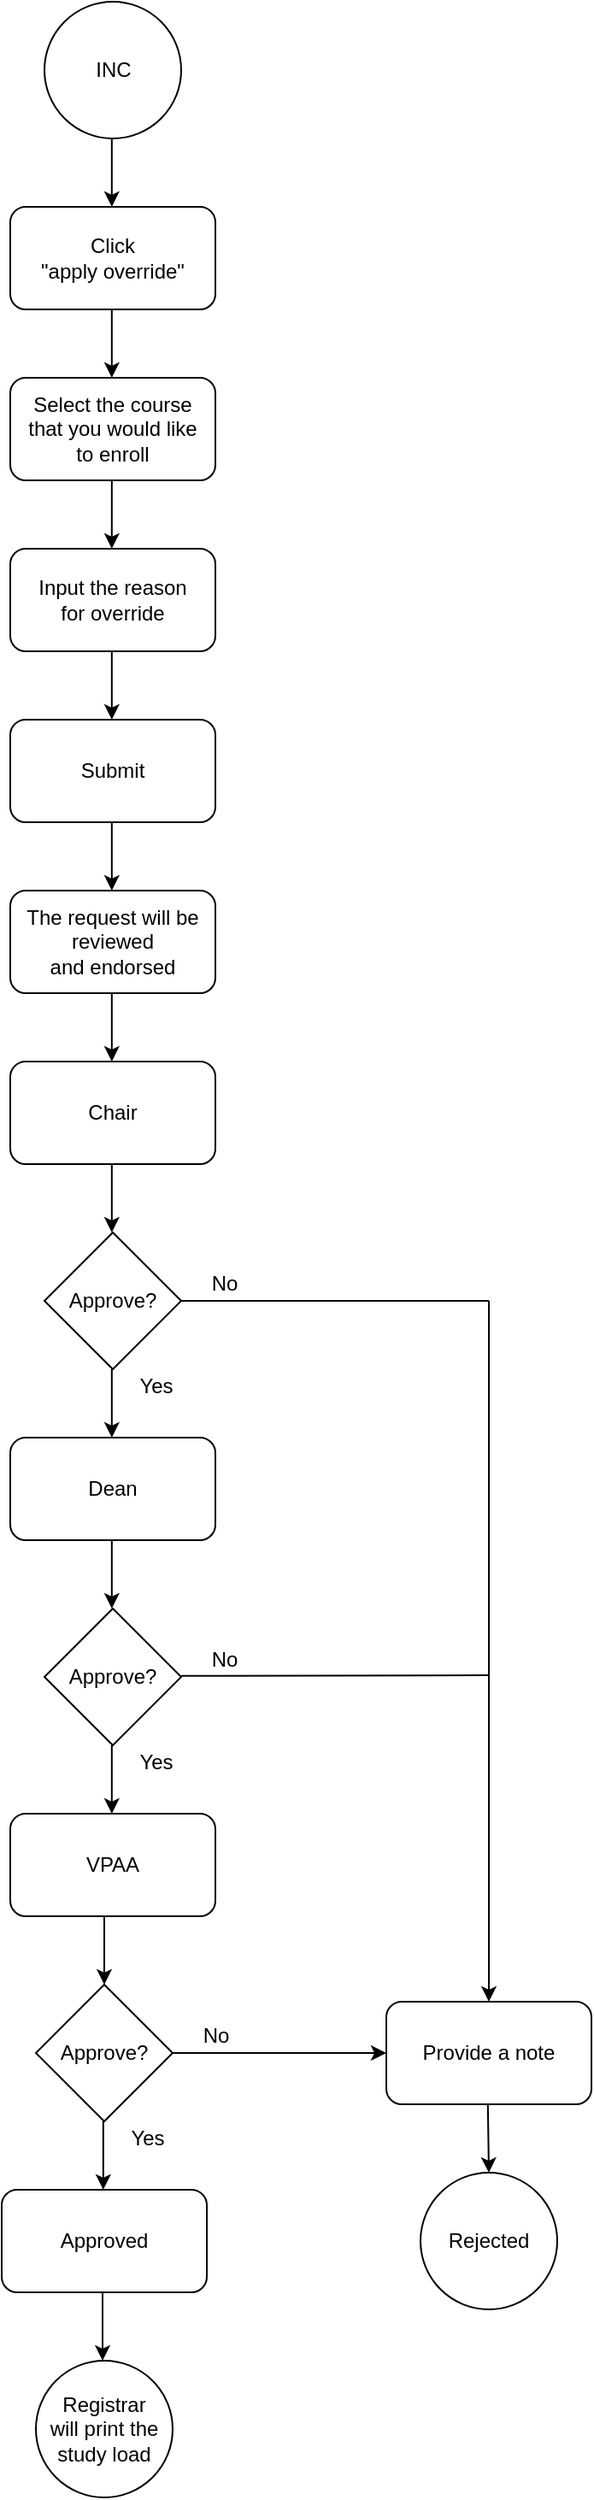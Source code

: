 <mxfile version="16.6.1" type="github">
  <diagram id="WoFl2ZYh4m5NvbcfHuhJ" name="Page-1">
    <mxGraphModel dx="1038" dy="547" grid="1" gridSize="10" guides="1" tooltips="1" connect="1" arrows="1" fold="1" page="1" pageScale="1" pageWidth="850" pageHeight="1800" math="0" shadow="0">
      <root>
        <mxCell id="0" />
        <mxCell id="1" parent="0" />
        <mxCell id="Ko_cZbUgDAaaJvn7NovW-1" value="" style="ellipse;whiteSpace=wrap;html=1;aspect=fixed;" parent="1" vertex="1">
          <mxGeometry x="390" y="60" width="80" height="80" as="geometry" />
        </mxCell>
        <mxCell id="Ko_cZbUgDAaaJvn7NovW-3" value="Submit" style="rounded=1;whiteSpace=wrap;html=1;" parent="1" vertex="1">
          <mxGeometry x="370" y="480" width="120" height="60" as="geometry" />
        </mxCell>
        <mxCell id="Ko_cZbUgDAaaJvn7NovW-11" value="Registrar&lt;br&gt;will print the study load" style="ellipse;whiteSpace=wrap;html=1;aspect=fixed;" parent="1" vertex="1">
          <mxGeometry x="385" y="1440" width="80" height="80" as="geometry" />
        </mxCell>
        <mxCell id="Ko_cZbUgDAaaJvn7NovW-17" value="" style="endArrow=classic;html=1;rounded=0;" parent="1" edge="1">
          <mxGeometry width="50" height="50" relative="1" as="geometry">
            <mxPoint x="429.41" y="540" as="sourcePoint" />
            <mxPoint x="429.41" y="580" as="targetPoint" />
          </mxGeometry>
        </mxCell>
        <mxCell id="Ko_cZbUgDAaaJvn7NovW-18" value="" style="endArrow=classic;html=1;rounded=0;" parent="1" edge="1">
          <mxGeometry width="50" height="50" relative="1" as="geometry">
            <mxPoint x="429.41" y="440" as="sourcePoint" />
            <mxPoint x="429.41" y="480" as="targetPoint" />
          </mxGeometry>
        </mxCell>
        <mxCell id="Ko_cZbUgDAaaJvn7NovW-21" value="INC" style="text;html=1;align=center;verticalAlign=middle;resizable=0;points=[];autosize=1;strokeColor=none;fillColor=none;" parent="1" vertex="1">
          <mxGeometry x="410" y="90" width="40" height="20" as="geometry" />
        </mxCell>
        <mxCell id="Ko_cZbUgDAaaJvn7NovW-26" value="&lt;span&gt;Click&lt;br&gt;&quot;apply override&quot;&lt;/span&gt;" style="rounded=1;whiteSpace=wrap;html=1;" parent="1" vertex="1">
          <mxGeometry x="370" y="180" width="120" height="60" as="geometry" />
        </mxCell>
        <mxCell id="Ko_cZbUgDAaaJvn7NovW-31" value="" style="endArrow=classic;html=1;rounded=0;" parent="1" edge="1">
          <mxGeometry width="50" height="50" relative="1" as="geometry">
            <mxPoint x="429.41" y="140" as="sourcePoint" />
            <mxPoint x="429.41" y="180" as="targetPoint" />
          </mxGeometry>
        </mxCell>
        <mxCell id="Ko_cZbUgDAaaJvn7NovW-32" value="" style="endArrow=classic;html=1;rounded=0;" parent="1" edge="1">
          <mxGeometry width="50" height="50" relative="1" as="geometry">
            <mxPoint x="429.41" y="240" as="sourcePoint" />
            <mxPoint x="429.41" y="280" as="targetPoint" />
          </mxGeometry>
        </mxCell>
        <mxCell id="Ko_cZbUgDAaaJvn7NovW-33" value="Select the course&lt;br&gt;that you would like&lt;br&gt;to enroll" style="rounded=1;whiteSpace=wrap;html=1;" parent="1" vertex="1">
          <mxGeometry x="370" y="280" width="120" height="60" as="geometry" />
        </mxCell>
        <mxCell id="Ko_cZbUgDAaaJvn7NovW-34" value="" style="endArrow=classic;html=1;rounded=0;" parent="1" edge="1">
          <mxGeometry width="50" height="50" relative="1" as="geometry">
            <mxPoint x="429.41" y="340" as="sourcePoint" />
            <mxPoint x="429.41" y="380" as="targetPoint" />
          </mxGeometry>
        </mxCell>
        <mxCell id="Ko_cZbUgDAaaJvn7NovW-35" value="Input the reason&lt;br&gt;for override" style="rounded=1;whiteSpace=wrap;html=1;" parent="1" vertex="1">
          <mxGeometry x="370" y="380" width="120" height="60" as="geometry" />
        </mxCell>
        <mxCell id="Ko_cZbUgDAaaJvn7NovW-37" value="" style="endArrow=classic;html=1;rounded=0;" parent="1" edge="1">
          <mxGeometry width="50" height="50" relative="1" as="geometry">
            <mxPoint x="424.41" y="1300" as="sourcePoint" />
            <mxPoint x="424.41" y="1340.0" as="targetPoint" />
          </mxGeometry>
        </mxCell>
        <mxCell id="Ko_cZbUgDAaaJvn7NovW-38" value="&lt;span&gt;The request will be&lt;/span&gt;&lt;br&gt;&lt;span&gt;reviewed&lt;/span&gt;&lt;br&gt;&lt;span&gt;and endorsed&lt;/span&gt;" style="rounded=1;whiteSpace=wrap;html=1;" parent="1" vertex="1">
          <mxGeometry x="370" y="580" width="120" height="60" as="geometry" />
        </mxCell>
        <mxCell id="Ko_cZbUgDAaaJvn7NovW-42" value="" style="endArrow=classic;html=1;rounded=0;" parent="1" edge="1">
          <mxGeometry width="50" height="50" relative="1" as="geometry">
            <mxPoint x="429.41" y="640" as="sourcePoint" />
            <mxPoint x="429.41" y="680.0" as="targetPoint" />
          </mxGeometry>
        </mxCell>
        <mxCell id="Ko_cZbUgDAaaJvn7NovW-43" value="VPAA" style="rounded=1;whiteSpace=wrap;html=1;" parent="1" vertex="1">
          <mxGeometry x="370" y="1120" width="120" height="60" as="geometry" />
        </mxCell>
        <mxCell id="Ko_cZbUgDAaaJvn7NovW-44" value="Dean" style="rounded=1;whiteSpace=wrap;html=1;" parent="1" vertex="1">
          <mxGeometry x="370" y="900" width="120" height="60" as="geometry" />
        </mxCell>
        <mxCell id="Ko_cZbUgDAaaJvn7NovW-45" value="Chair" style="rounded=1;whiteSpace=wrap;html=1;" parent="1" vertex="1">
          <mxGeometry x="370" y="680" width="120" height="60" as="geometry" />
        </mxCell>
        <mxCell id="Ko_cZbUgDAaaJvn7NovW-58" value="" style="endArrow=classic;html=1;rounded=0;" parent="1" edge="1">
          <mxGeometry width="50" height="50" relative="1" as="geometry">
            <mxPoint x="429.41" y="740.0" as="sourcePoint" />
            <mxPoint x="429.41" y="780.0" as="targetPoint" />
          </mxGeometry>
        </mxCell>
        <mxCell id="Ko_cZbUgDAaaJvn7NovW-59" value="Approve?" style="rhombus;whiteSpace=wrap;html=1;" parent="1" vertex="1">
          <mxGeometry x="390" y="780" width="80" height="80" as="geometry" />
        </mxCell>
        <mxCell id="Ko_cZbUgDAaaJvn7NovW-61" value="" style="endArrow=classic;html=1;rounded=0;" parent="1" edge="1">
          <mxGeometry width="50" height="50" relative="1" as="geometry">
            <mxPoint x="429.41" y="860.0" as="sourcePoint" />
            <mxPoint x="429.41" y="900.0" as="targetPoint" />
          </mxGeometry>
        </mxCell>
        <mxCell id="Ko_cZbUgDAaaJvn7NovW-62" value="No" style="text;html=1;align=center;verticalAlign=middle;resizable=0;points=[];autosize=1;strokeColor=none;fillColor=none;" parent="1" vertex="1">
          <mxGeometry x="480" y="800" width="30" height="20" as="geometry" />
        </mxCell>
        <mxCell id="Ko_cZbUgDAaaJvn7NovW-63" value="Yes" style="text;html=1;align=center;verticalAlign=middle;resizable=0;points=[];autosize=1;strokeColor=none;fillColor=none;" parent="1" vertex="1">
          <mxGeometry x="440" y="860" width="30" height="20" as="geometry" />
        </mxCell>
        <mxCell id="Ko_cZbUgDAaaJvn7NovW-64" value="" style="endArrow=classic;html=1;rounded=0;" parent="1" edge="1">
          <mxGeometry width="50" height="50" relative="1" as="geometry">
            <mxPoint x="429.41" y="960.0" as="sourcePoint" />
            <mxPoint x="429.41" y="1000.0" as="targetPoint" />
          </mxGeometry>
        </mxCell>
        <mxCell id="Ko_cZbUgDAaaJvn7NovW-65" value="Approve?" style="rhombus;whiteSpace=wrap;html=1;" parent="1" vertex="1">
          <mxGeometry x="390" y="1000" width="80" height="80" as="geometry" />
        </mxCell>
        <mxCell id="Ko_cZbUgDAaaJvn7NovW-75" value="No" style="text;html=1;align=center;verticalAlign=middle;resizable=0;points=[];autosize=1;strokeColor=none;fillColor=none;" parent="1" vertex="1">
          <mxGeometry x="480" y="1020" width="30" height="20" as="geometry" />
        </mxCell>
        <mxCell id="Ko_cZbUgDAaaJvn7NovW-76" value="" style="endArrow=classic;html=1;rounded=0;" parent="1" edge="1">
          <mxGeometry width="50" height="50" relative="1" as="geometry">
            <mxPoint x="429.41" y="1080.0" as="sourcePoint" />
            <mxPoint x="429.41" y="1120.0" as="targetPoint" />
          </mxGeometry>
        </mxCell>
        <mxCell id="Ko_cZbUgDAaaJvn7NovW-77" value="Yes" style="text;html=1;align=center;verticalAlign=middle;resizable=0;points=[];autosize=1;strokeColor=none;fillColor=none;" parent="1" vertex="1">
          <mxGeometry x="440" y="1080" width="30" height="20" as="geometry" />
        </mxCell>
        <mxCell id="Ko_cZbUgDAaaJvn7NovW-78" value="Provide a note" style="rounded=1;whiteSpace=wrap;html=1;" parent="1" vertex="1">
          <mxGeometry x="590" y="1230" width="120" height="60" as="geometry" />
        </mxCell>
        <mxCell id="Ko_cZbUgDAaaJvn7NovW-79" value="Rejected" style="ellipse;whiteSpace=wrap;html=1;aspect=fixed;" parent="1" vertex="1">
          <mxGeometry x="610" y="1330" width="80" height="80" as="geometry" />
        </mxCell>
        <mxCell id="Ko_cZbUgDAaaJvn7NovW-80" value="" style="endArrow=classic;html=1;rounded=0;entryX=0.5;entryY=0;entryDx=0;entryDy=0;" parent="1" target="Ko_cZbUgDAaaJvn7NovW-79" edge="1">
          <mxGeometry width="50" height="50" relative="1" as="geometry">
            <mxPoint x="649.41" y="1290.0" as="sourcePoint" />
            <mxPoint x="649.41" y="1330.0" as="targetPoint" />
          </mxGeometry>
        </mxCell>
        <mxCell id="Ko_cZbUgDAaaJvn7NovW-81" value="" style="endArrow=classic;html=1;rounded=0;entryX=0;entryY=0.5;entryDx=0;entryDy=0;" parent="1" target="Ko_cZbUgDAaaJvn7NovW-78" edge="1">
          <mxGeometry width="50" height="50" relative="1" as="geometry">
            <mxPoint x="465" y="1260.0" as="sourcePoint" />
            <mxPoint x="515" y="1260" as="targetPoint" />
          </mxGeometry>
        </mxCell>
        <mxCell id="Ko_cZbUgDAaaJvn7NovW-82" value="No" style="text;html=1;align=center;verticalAlign=middle;resizable=0;points=[];autosize=1;strokeColor=none;fillColor=none;" parent="1" vertex="1">
          <mxGeometry x="475" y="1240" width="30" height="20" as="geometry" />
        </mxCell>
        <mxCell id="Ko_cZbUgDAaaJvn7NovW-83" value="Approve?" style="rhombus;whiteSpace=wrap;html=1;" parent="1" vertex="1">
          <mxGeometry x="385" y="1220" width="80" height="80" as="geometry" />
        </mxCell>
        <mxCell id="Ko_cZbUgDAaaJvn7NovW-84" value="" style="endArrow=classic;html=1;rounded=0;" parent="1" edge="1">
          <mxGeometry width="50" height="50" relative="1" as="geometry">
            <mxPoint x="425.0" y="1180.0" as="sourcePoint" />
            <mxPoint x="425.0" y="1220.0" as="targetPoint" />
          </mxGeometry>
        </mxCell>
        <mxCell id="Ko_cZbUgDAaaJvn7NovW-85" value="Yes" style="text;html=1;align=center;verticalAlign=middle;resizable=0;points=[];autosize=1;strokeColor=none;fillColor=none;" parent="1" vertex="1">
          <mxGeometry x="435" y="1300" width="30" height="20" as="geometry" />
        </mxCell>
        <mxCell id="Ko_cZbUgDAaaJvn7NovW-86" value="" style="endArrow=none;html=1;rounded=0;" parent="1" edge="1">
          <mxGeometry width="50" height="50" relative="1" as="geometry">
            <mxPoint x="470" y="820" as="sourcePoint" />
            <mxPoint x="650" y="820" as="targetPoint" />
          </mxGeometry>
        </mxCell>
        <mxCell id="Ko_cZbUgDAaaJvn7NovW-87" value="" style="endArrow=none;html=1;rounded=0;" parent="1" edge="1">
          <mxGeometry width="50" height="50" relative="1" as="geometry">
            <mxPoint x="470" y="1039.41" as="sourcePoint" />
            <mxPoint x="650" y="1039" as="targetPoint" />
          </mxGeometry>
        </mxCell>
        <mxCell id="Ko_cZbUgDAaaJvn7NovW-89" value="Approved" style="rounded=1;whiteSpace=wrap;html=1;" parent="1" vertex="1">
          <mxGeometry x="365" y="1340" width="120" height="60" as="geometry" />
        </mxCell>
        <mxCell id="Ko_cZbUgDAaaJvn7NovW-91" value="" style="endArrow=classic;html=1;rounded=0;" parent="1" edge="1">
          <mxGeometry width="50" height="50" relative="1" as="geometry">
            <mxPoint x="424.0" y="1400.0" as="sourcePoint" />
            <mxPoint x="424.0" y="1440.0" as="targetPoint" />
          </mxGeometry>
        </mxCell>
        <mxCell id="sB4tUdDSAnDEVP0AERKt-1" value="" style="endArrow=classic;html=1;rounded=0;entryX=0.5;entryY=0;entryDx=0;entryDy=0;" edge="1" parent="1" target="Ko_cZbUgDAaaJvn7NovW-78">
          <mxGeometry width="50" height="50" relative="1" as="geometry">
            <mxPoint x="650" y="820" as="sourcePoint" />
            <mxPoint x="710" y="1015" as="targetPoint" />
          </mxGeometry>
        </mxCell>
      </root>
    </mxGraphModel>
  </diagram>
</mxfile>
